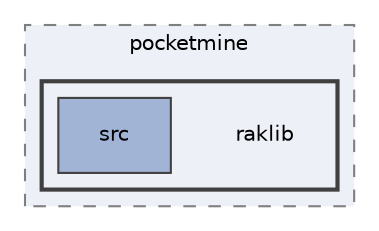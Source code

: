 digraph "raklib"
{
 // INTERACTIVE_SVG=YES
 // LATEX_PDF_SIZE
  edge [fontname="Helvetica",fontsize="10",labelfontname="Helvetica",labelfontsize="10"];
  node [fontname="Helvetica",fontsize="10",shape=record];
  compound=true
  subgraph clusterdir_67ec95640dccd85af7425ce27c77136c {
    graph [ bgcolor="#edf0f7", pencolor="grey50", style="filled,dashed,", label="pocketmine", fontname="Helvetica", fontsize="10", URL="dir_67ec95640dccd85af7425ce27c77136c.html"]
  subgraph clusterdir_b8c246ef830a7a3f40b614f5ad5d50aa {
    graph [ bgcolor="#edf0f7", pencolor="grey25", style="filled,bold,", label="", fontname="Helvetica", fontsize="10", URL="dir_b8c246ef830a7a3f40b614f5ad5d50aa.html"]
    dir_b8c246ef830a7a3f40b614f5ad5d50aa [shape=plaintext, label="raklib"];
  dir_09b7cf6d57e8336c9c95e9202d89dcb2 [shape=box, label="src", style="filled,", fillcolor="#a2b4d6", color="grey25", URL="dir_09b7cf6d57e8336c9c95e9202d89dcb2.html"];
  }
  }
}
